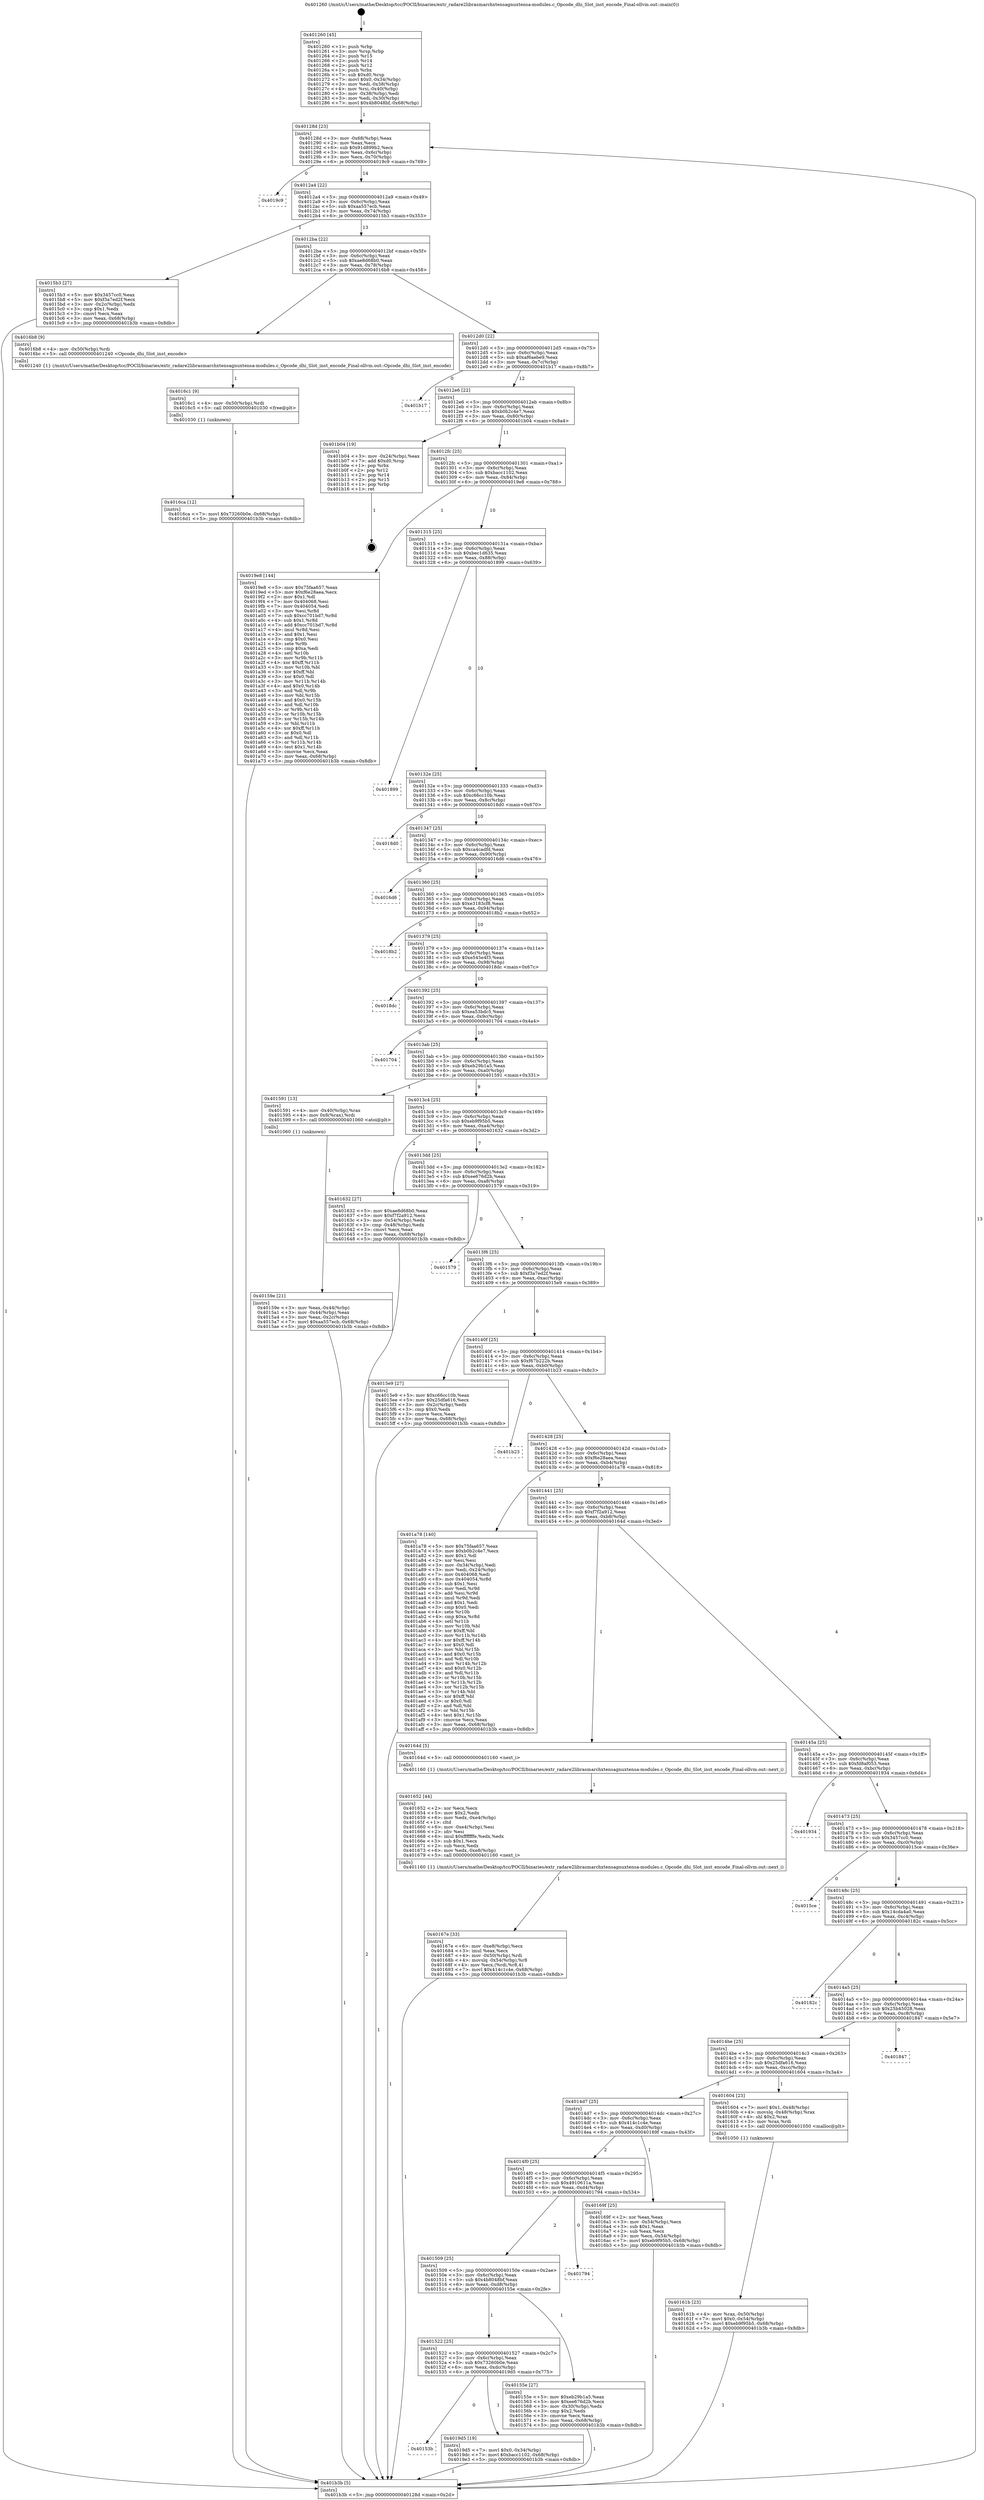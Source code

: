 digraph "0x401260" {
  label = "0x401260 (/mnt/c/Users/mathe/Desktop/tcc/POCII/binaries/extr_radare2librasmarchxtensagnuxtensa-modules.c_Opcode_dhi_Slot_inst_encode_Final-ollvm.out::main(0))"
  labelloc = "t"
  node[shape=record]

  Entry [label="",width=0.3,height=0.3,shape=circle,fillcolor=black,style=filled]
  "0x40128d" [label="{
     0x40128d [23]\l
     | [instrs]\l
     &nbsp;&nbsp;0x40128d \<+3\>: mov -0x68(%rbp),%eax\l
     &nbsp;&nbsp;0x401290 \<+2\>: mov %eax,%ecx\l
     &nbsp;&nbsp;0x401292 \<+6\>: sub $0x91d899b2,%ecx\l
     &nbsp;&nbsp;0x401298 \<+3\>: mov %eax,-0x6c(%rbp)\l
     &nbsp;&nbsp;0x40129b \<+3\>: mov %ecx,-0x70(%rbp)\l
     &nbsp;&nbsp;0x40129e \<+6\>: je 00000000004019c9 \<main+0x769\>\l
  }"]
  "0x4019c9" [label="{
     0x4019c9\l
  }", style=dashed]
  "0x4012a4" [label="{
     0x4012a4 [22]\l
     | [instrs]\l
     &nbsp;&nbsp;0x4012a4 \<+5\>: jmp 00000000004012a9 \<main+0x49\>\l
     &nbsp;&nbsp;0x4012a9 \<+3\>: mov -0x6c(%rbp),%eax\l
     &nbsp;&nbsp;0x4012ac \<+5\>: sub $0xaa557ecb,%eax\l
     &nbsp;&nbsp;0x4012b1 \<+3\>: mov %eax,-0x74(%rbp)\l
     &nbsp;&nbsp;0x4012b4 \<+6\>: je 00000000004015b3 \<main+0x353\>\l
  }"]
  Exit [label="",width=0.3,height=0.3,shape=circle,fillcolor=black,style=filled,peripheries=2]
  "0x4015b3" [label="{
     0x4015b3 [27]\l
     | [instrs]\l
     &nbsp;&nbsp;0x4015b3 \<+5\>: mov $0x3457cc0,%eax\l
     &nbsp;&nbsp;0x4015b8 \<+5\>: mov $0xf3a7ed2f,%ecx\l
     &nbsp;&nbsp;0x4015bd \<+3\>: mov -0x2c(%rbp),%edx\l
     &nbsp;&nbsp;0x4015c0 \<+3\>: cmp $0x1,%edx\l
     &nbsp;&nbsp;0x4015c3 \<+3\>: cmovl %ecx,%eax\l
     &nbsp;&nbsp;0x4015c6 \<+3\>: mov %eax,-0x68(%rbp)\l
     &nbsp;&nbsp;0x4015c9 \<+5\>: jmp 0000000000401b3b \<main+0x8db\>\l
  }"]
  "0x4012ba" [label="{
     0x4012ba [22]\l
     | [instrs]\l
     &nbsp;&nbsp;0x4012ba \<+5\>: jmp 00000000004012bf \<main+0x5f\>\l
     &nbsp;&nbsp;0x4012bf \<+3\>: mov -0x6c(%rbp),%eax\l
     &nbsp;&nbsp;0x4012c2 \<+5\>: sub $0xae8d68b0,%eax\l
     &nbsp;&nbsp;0x4012c7 \<+3\>: mov %eax,-0x78(%rbp)\l
     &nbsp;&nbsp;0x4012ca \<+6\>: je 00000000004016b8 \<main+0x458\>\l
  }"]
  "0x40153b" [label="{
     0x40153b\l
  }", style=dashed]
  "0x4016b8" [label="{
     0x4016b8 [9]\l
     | [instrs]\l
     &nbsp;&nbsp;0x4016b8 \<+4\>: mov -0x50(%rbp),%rdi\l
     &nbsp;&nbsp;0x4016bc \<+5\>: call 0000000000401240 \<Opcode_dhi_Slot_inst_encode\>\l
     | [calls]\l
     &nbsp;&nbsp;0x401240 \{1\} (/mnt/c/Users/mathe/Desktop/tcc/POCII/binaries/extr_radare2librasmarchxtensagnuxtensa-modules.c_Opcode_dhi_Slot_inst_encode_Final-ollvm.out::Opcode_dhi_Slot_inst_encode)\l
  }"]
  "0x4012d0" [label="{
     0x4012d0 [22]\l
     | [instrs]\l
     &nbsp;&nbsp;0x4012d0 \<+5\>: jmp 00000000004012d5 \<main+0x75\>\l
     &nbsp;&nbsp;0x4012d5 \<+3\>: mov -0x6c(%rbp),%eax\l
     &nbsp;&nbsp;0x4012d8 \<+5\>: sub $0xaf6aebe9,%eax\l
     &nbsp;&nbsp;0x4012dd \<+3\>: mov %eax,-0x7c(%rbp)\l
     &nbsp;&nbsp;0x4012e0 \<+6\>: je 0000000000401b17 \<main+0x8b7\>\l
  }"]
  "0x4019d5" [label="{
     0x4019d5 [19]\l
     | [instrs]\l
     &nbsp;&nbsp;0x4019d5 \<+7\>: movl $0x0,-0x34(%rbp)\l
     &nbsp;&nbsp;0x4019dc \<+7\>: movl $0xbacc1102,-0x68(%rbp)\l
     &nbsp;&nbsp;0x4019e3 \<+5\>: jmp 0000000000401b3b \<main+0x8db\>\l
  }"]
  "0x401b17" [label="{
     0x401b17\l
  }", style=dashed]
  "0x4012e6" [label="{
     0x4012e6 [22]\l
     | [instrs]\l
     &nbsp;&nbsp;0x4012e6 \<+5\>: jmp 00000000004012eb \<main+0x8b\>\l
     &nbsp;&nbsp;0x4012eb \<+3\>: mov -0x6c(%rbp),%eax\l
     &nbsp;&nbsp;0x4012ee \<+5\>: sub $0xb0b2c4e7,%eax\l
     &nbsp;&nbsp;0x4012f3 \<+3\>: mov %eax,-0x80(%rbp)\l
     &nbsp;&nbsp;0x4012f6 \<+6\>: je 0000000000401b04 \<main+0x8a4\>\l
  }"]
  "0x4016ca" [label="{
     0x4016ca [12]\l
     | [instrs]\l
     &nbsp;&nbsp;0x4016ca \<+7\>: movl $0x73260b0e,-0x68(%rbp)\l
     &nbsp;&nbsp;0x4016d1 \<+5\>: jmp 0000000000401b3b \<main+0x8db\>\l
  }"]
  "0x401b04" [label="{
     0x401b04 [19]\l
     | [instrs]\l
     &nbsp;&nbsp;0x401b04 \<+3\>: mov -0x24(%rbp),%eax\l
     &nbsp;&nbsp;0x401b07 \<+7\>: add $0xd0,%rsp\l
     &nbsp;&nbsp;0x401b0e \<+1\>: pop %rbx\l
     &nbsp;&nbsp;0x401b0f \<+2\>: pop %r12\l
     &nbsp;&nbsp;0x401b11 \<+2\>: pop %r14\l
     &nbsp;&nbsp;0x401b13 \<+2\>: pop %r15\l
     &nbsp;&nbsp;0x401b15 \<+1\>: pop %rbp\l
     &nbsp;&nbsp;0x401b16 \<+1\>: ret\l
  }"]
  "0x4012fc" [label="{
     0x4012fc [25]\l
     | [instrs]\l
     &nbsp;&nbsp;0x4012fc \<+5\>: jmp 0000000000401301 \<main+0xa1\>\l
     &nbsp;&nbsp;0x401301 \<+3\>: mov -0x6c(%rbp),%eax\l
     &nbsp;&nbsp;0x401304 \<+5\>: sub $0xbacc1102,%eax\l
     &nbsp;&nbsp;0x401309 \<+6\>: mov %eax,-0x84(%rbp)\l
     &nbsp;&nbsp;0x40130f \<+6\>: je 00000000004019e8 \<main+0x788\>\l
  }"]
  "0x4016c1" [label="{
     0x4016c1 [9]\l
     | [instrs]\l
     &nbsp;&nbsp;0x4016c1 \<+4\>: mov -0x50(%rbp),%rdi\l
     &nbsp;&nbsp;0x4016c5 \<+5\>: call 0000000000401030 \<free@plt\>\l
     | [calls]\l
     &nbsp;&nbsp;0x401030 \{1\} (unknown)\l
  }"]
  "0x4019e8" [label="{
     0x4019e8 [144]\l
     | [instrs]\l
     &nbsp;&nbsp;0x4019e8 \<+5\>: mov $0x75faa657,%eax\l
     &nbsp;&nbsp;0x4019ed \<+5\>: mov $0xf6e28aea,%ecx\l
     &nbsp;&nbsp;0x4019f2 \<+2\>: mov $0x1,%dl\l
     &nbsp;&nbsp;0x4019f4 \<+7\>: mov 0x404068,%esi\l
     &nbsp;&nbsp;0x4019fb \<+7\>: mov 0x404054,%edi\l
     &nbsp;&nbsp;0x401a02 \<+3\>: mov %esi,%r8d\l
     &nbsp;&nbsp;0x401a05 \<+7\>: sub $0xcc701bd7,%r8d\l
     &nbsp;&nbsp;0x401a0c \<+4\>: sub $0x1,%r8d\l
     &nbsp;&nbsp;0x401a10 \<+7\>: add $0xcc701bd7,%r8d\l
     &nbsp;&nbsp;0x401a17 \<+4\>: imul %r8d,%esi\l
     &nbsp;&nbsp;0x401a1b \<+3\>: and $0x1,%esi\l
     &nbsp;&nbsp;0x401a1e \<+3\>: cmp $0x0,%esi\l
     &nbsp;&nbsp;0x401a21 \<+4\>: sete %r9b\l
     &nbsp;&nbsp;0x401a25 \<+3\>: cmp $0xa,%edi\l
     &nbsp;&nbsp;0x401a28 \<+4\>: setl %r10b\l
     &nbsp;&nbsp;0x401a2c \<+3\>: mov %r9b,%r11b\l
     &nbsp;&nbsp;0x401a2f \<+4\>: xor $0xff,%r11b\l
     &nbsp;&nbsp;0x401a33 \<+3\>: mov %r10b,%bl\l
     &nbsp;&nbsp;0x401a36 \<+3\>: xor $0xff,%bl\l
     &nbsp;&nbsp;0x401a39 \<+3\>: xor $0x0,%dl\l
     &nbsp;&nbsp;0x401a3c \<+3\>: mov %r11b,%r14b\l
     &nbsp;&nbsp;0x401a3f \<+4\>: and $0x0,%r14b\l
     &nbsp;&nbsp;0x401a43 \<+3\>: and %dl,%r9b\l
     &nbsp;&nbsp;0x401a46 \<+3\>: mov %bl,%r15b\l
     &nbsp;&nbsp;0x401a49 \<+4\>: and $0x0,%r15b\l
     &nbsp;&nbsp;0x401a4d \<+3\>: and %dl,%r10b\l
     &nbsp;&nbsp;0x401a50 \<+3\>: or %r9b,%r14b\l
     &nbsp;&nbsp;0x401a53 \<+3\>: or %r10b,%r15b\l
     &nbsp;&nbsp;0x401a56 \<+3\>: xor %r15b,%r14b\l
     &nbsp;&nbsp;0x401a59 \<+3\>: or %bl,%r11b\l
     &nbsp;&nbsp;0x401a5c \<+4\>: xor $0xff,%r11b\l
     &nbsp;&nbsp;0x401a60 \<+3\>: or $0x0,%dl\l
     &nbsp;&nbsp;0x401a63 \<+3\>: and %dl,%r11b\l
     &nbsp;&nbsp;0x401a66 \<+3\>: or %r11b,%r14b\l
     &nbsp;&nbsp;0x401a69 \<+4\>: test $0x1,%r14b\l
     &nbsp;&nbsp;0x401a6d \<+3\>: cmovne %ecx,%eax\l
     &nbsp;&nbsp;0x401a70 \<+3\>: mov %eax,-0x68(%rbp)\l
     &nbsp;&nbsp;0x401a73 \<+5\>: jmp 0000000000401b3b \<main+0x8db\>\l
  }"]
  "0x401315" [label="{
     0x401315 [25]\l
     | [instrs]\l
     &nbsp;&nbsp;0x401315 \<+5\>: jmp 000000000040131a \<main+0xba\>\l
     &nbsp;&nbsp;0x40131a \<+3\>: mov -0x6c(%rbp),%eax\l
     &nbsp;&nbsp;0x40131d \<+5\>: sub $0xbec1d635,%eax\l
     &nbsp;&nbsp;0x401322 \<+6\>: mov %eax,-0x88(%rbp)\l
     &nbsp;&nbsp;0x401328 \<+6\>: je 0000000000401899 \<main+0x639\>\l
  }"]
  "0x40167e" [label="{
     0x40167e [33]\l
     | [instrs]\l
     &nbsp;&nbsp;0x40167e \<+6\>: mov -0xe8(%rbp),%ecx\l
     &nbsp;&nbsp;0x401684 \<+3\>: imul %eax,%ecx\l
     &nbsp;&nbsp;0x401687 \<+4\>: mov -0x50(%rbp),%rdi\l
     &nbsp;&nbsp;0x40168b \<+4\>: movslq -0x54(%rbp),%r8\l
     &nbsp;&nbsp;0x40168f \<+4\>: mov %ecx,(%rdi,%r8,4)\l
     &nbsp;&nbsp;0x401693 \<+7\>: movl $0x414c1c4e,-0x68(%rbp)\l
     &nbsp;&nbsp;0x40169a \<+5\>: jmp 0000000000401b3b \<main+0x8db\>\l
  }"]
  "0x401899" [label="{
     0x401899\l
  }", style=dashed]
  "0x40132e" [label="{
     0x40132e [25]\l
     | [instrs]\l
     &nbsp;&nbsp;0x40132e \<+5\>: jmp 0000000000401333 \<main+0xd3\>\l
     &nbsp;&nbsp;0x401333 \<+3\>: mov -0x6c(%rbp),%eax\l
     &nbsp;&nbsp;0x401336 \<+5\>: sub $0xc66cc10b,%eax\l
     &nbsp;&nbsp;0x40133b \<+6\>: mov %eax,-0x8c(%rbp)\l
     &nbsp;&nbsp;0x401341 \<+6\>: je 00000000004018d0 \<main+0x670\>\l
  }"]
  "0x401652" [label="{
     0x401652 [44]\l
     | [instrs]\l
     &nbsp;&nbsp;0x401652 \<+2\>: xor %ecx,%ecx\l
     &nbsp;&nbsp;0x401654 \<+5\>: mov $0x2,%edx\l
     &nbsp;&nbsp;0x401659 \<+6\>: mov %edx,-0xe4(%rbp)\l
     &nbsp;&nbsp;0x40165f \<+1\>: cltd\l
     &nbsp;&nbsp;0x401660 \<+6\>: mov -0xe4(%rbp),%esi\l
     &nbsp;&nbsp;0x401666 \<+2\>: idiv %esi\l
     &nbsp;&nbsp;0x401668 \<+6\>: imul $0xfffffffe,%edx,%edx\l
     &nbsp;&nbsp;0x40166e \<+3\>: sub $0x1,%ecx\l
     &nbsp;&nbsp;0x401671 \<+2\>: sub %ecx,%edx\l
     &nbsp;&nbsp;0x401673 \<+6\>: mov %edx,-0xe8(%rbp)\l
     &nbsp;&nbsp;0x401679 \<+5\>: call 0000000000401160 \<next_i\>\l
     | [calls]\l
     &nbsp;&nbsp;0x401160 \{1\} (/mnt/c/Users/mathe/Desktop/tcc/POCII/binaries/extr_radare2librasmarchxtensagnuxtensa-modules.c_Opcode_dhi_Slot_inst_encode_Final-ollvm.out::next_i)\l
  }"]
  "0x4018d0" [label="{
     0x4018d0\l
  }", style=dashed]
  "0x401347" [label="{
     0x401347 [25]\l
     | [instrs]\l
     &nbsp;&nbsp;0x401347 \<+5\>: jmp 000000000040134c \<main+0xec\>\l
     &nbsp;&nbsp;0x40134c \<+3\>: mov -0x6c(%rbp),%eax\l
     &nbsp;&nbsp;0x40134f \<+5\>: sub $0xca4cadfd,%eax\l
     &nbsp;&nbsp;0x401354 \<+6\>: mov %eax,-0x90(%rbp)\l
     &nbsp;&nbsp;0x40135a \<+6\>: je 00000000004016d6 \<main+0x476\>\l
  }"]
  "0x40161b" [label="{
     0x40161b [23]\l
     | [instrs]\l
     &nbsp;&nbsp;0x40161b \<+4\>: mov %rax,-0x50(%rbp)\l
     &nbsp;&nbsp;0x40161f \<+7\>: movl $0x0,-0x54(%rbp)\l
     &nbsp;&nbsp;0x401626 \<+7\>: movl $0xeb9f95b5,-0x68(%rbp)\l
     &nbsp;&nbsp;0x40162d \<+5\>: jmp 0000000000401b3b \<main+0x8db\>\l
  }"]
  "0x4016d6" [label="{
     0x4016d6\l
  }", style=dashed]
  "0x401360" [label="{
     0x401360 [25]\l
     | [instrs]\l
     &nbsp;&nbsp;0x401360 \<+5\>: jmp 0000000000401365 \<main+0x105\>\l
     &nbsp;&nbsp;0x401365 \<+3\>: mov -0x6c(%rbp),%eax\l
     &nbsp;&nbsp;0x401368 \<+5\>: sub $0xe3183cf8,%eax\l
     &nbsp;&nbsp;0x40136d \<+6\>: mov %eax,-0x94(%rbp)\l
     &nbsp;&nbsp;0x401373 \<+6\>: je 00000000004018b2 \<main+0x652\>\l
  }"]
  "0x40159e" [label="{
     0x40159e [21]\l
     | [instrs]\l
     &nbsp;&nbsp;0x40159e \<+3\>: mov %eax,-0x44(%rbp)\l
     &nbsp;&nbsp;0x4015a1 \<+3\>: mov -0x44(%rbp),%eax\l
     &nbsp;&nbsp;0x4015a4 \<+3\>: mov %eax,-0x2c(%rbp)\l
     &nbsp;&nbsp;0x4015a7 \<+7\>: movl $0xaa557ecb,-0x68(%rbp)\l
     &nbsp;&nbsp;0x4015ae \<+5\>: jmp 0000000000401b3b \<main+0x8db\>\l
  }"]
  "0x4018b2" [label="{
     0x4018b2\l
  }", style=dashed]
  "0x401379" [label="{
     0x401379 [25]\l
     | [instrs]\l
     &nbsp;&nbsp;0x401379 \<+5\>: jmp 000000000040137e \<main+0x11e\>\l
     &nbsp;&nbsp;0x40137e \<+3\>: mov -0x6c(%rbp),%eax\l
     &nbsp;&nbsp;0x401381 \<+5\>: sub $0xe545e4f3,%eax\l
     &nbsp;&nbsp;0x401386 \<+6\>: mov %eax,-0x98(%rbp)\l
     &nbsp;&nbsp;0x40138c \<+6\>: je 00000000004018dc \<main+0x67c\>\l
  }"]
  "0x401260" [label="{
     0x401260 [45]\l
     | [instrs]\l
     &nbsp;&nbsp;0x401260 \<+1\>: push %rbp\l
     &nbsp;&nbsp;0x401261 \<+3\>: mov %rsp,%rbp\l
     &nbsp;&nbsp;0x401264 \<+2\>: push %r15\l
     &nbsp;&nbsp;0x401266 \<+2\>: push %r14\l
     &nbsp;&nbsp;0x401268 \<+2\>: push %r12\l
     &nbsp;&nbsp;0x40126a \<+1\>: push %rbx\l
     &nbsp;&nbsp;0x40126b \<+7\>: sub $0xd0,%rsp\l
     &nbsp;&nbsp;0x401272 \<+7\>: movl $0x0,-0x34(%rbp)\l
     &nbsp;&nbsp;0x401279 \<+3\>: mov %edi,-0x38(%rbp)\l
     &nbsp;&nbsp;0x40127c \<+4\>: mov %rsi,-0x40(%rbp)\l
     &nbsp;&nbsp;0x401280 \<+3\>: mov -0x38(%rbp),%edi\l
     &nbsp;&nbsp;0x401283 \<+3\>: mov %edi,-0x30(%rbp)\l
     &nbsp;&nbsp;0x401286 \<+7\>: movl $0x4b8048bf,-0x68(%rbp)\l
  }"]
  "0x4018dc" [label="{
     0x4018dc\l
  }", style=dashed]
  "0x401392" [label="{
     0x401392 [25]\l
     | [instrs]\l
     &nbsp;&nbsp;0x401392 \<+5\>: jmp 0000000000401397 \<main+0x137\>\l
     &nbsp;&nbsp;0x401397 \<+3\>: mov -0x6c(%rbp),%eax\l
     &nbsp;&nbsp;0x40139a \<+5\>: sub $0xea53bdc5,%eax\l
     &nbsp;&nbsp;0x40139f \<+6\>: mov %eax,-0x9c(%rbp)\l
     &nbsp;&nbsp;0x4013a5 \<+6\>: je 0000000000401704 \<main+0x4a4\>\l
  }"]
  "0x401b3b" [label="{
     0x401b3b [5]\l
     | [instrs]\l
     &nbsp;&nbsp;0x401b3b \<+5\>: jmp 000000000040128d \<main+0x2d\>\l
  }"]
  "0x401704" [label="{
     0x401704\l
  }", style=dashed]
  "0x4013ab" [label="{
     0x4013ab [25]\l
     | [instrs]\l
     &nbsp;&nbsp;0x4013ab \<+5\>: jmp 00000000004013b0 \<main+0x150\>\l
     &nbsp;&nbsp;0x4013b0 \<+3\>: mov -0x6c(%rbp),%eax\l
     &nbsp;&nbsp;0x4013b3 \<+5\>: sub $0xeb29b1a5,%eax\l
     &nbsp;&nbsp;0x4013b8 \<+6\>: mov %eax,-0xa0(%rbp)\l
     &nbsp;&nbsp;0x4013be \<+6\>: je 0000000000401591 \<main+0x331\>\l
  }"]
  "0x401522" [label="{
     0x401522 [25]\l
     | [instrs]\l
     &nbsp;&nbsp;0x401522 \<+5\>: jmp 0000000000401527 \<main+0x2c7\>\l
     &nbsp;&nbsp;0x401527 \<+3\>: mov -0x6c(%rbp),%eax\l
     &nbsp;&nbsp;0x40152a \<+5\>: sub $0x73260b0e,%eax\l
     &nbsp;&nbsp;0x40152f \<+6\>: mov %eax,-0xdc(%rbp)\l
     &nbsp;&nbsp;0x401535 \<+6\>: je 00000000004019d5 \<main+0x775\>\l
  }"]
  "0x401591" [label="{
     0x401591 [13]\l
     | [instrs]\l
     &nbsp;&nbsp;0x401591 \<+4\>: mov -0x40(%rbp),%rax\l
     &nbsp;&nbsp;0x401595 \<+4\>: mov 0x8(%rax),%rdi\l
     &nbsp;&nbsp;0x401599 \<+5\>: call 0000000000401060 \<atoi@plt\>\l
     | [calls]\l
     &nbsp;&nbsp;0x401060 \{1\} (unknown)\l
  }"]
  "0x4013c4" [label="{
     0x4013c4 [25]\l
     | [instrs]\l
     &nbsp;&nbsp;0x4013c4 \<+5\>: jmp 00000000004013c9 \<main+0x169\>\l
     &nbsp;&nbsp;0x4013c9 \<+3\>: mov -0x6c(%rbp),%eax\l
     &nbsp;&nbsp;0x4013cc \<+5\>: sub $0xeb9f95b5,%eax\l
     &nbsp;&nbsp;0x4013d1 \<+6\>: mov %eax,-0xa4(%rbp)\l
     &nbsp;&nbsp;0x4013d7 \<+6\>: je 0000000000401632 \<main+0x3d2\>\l
  }"]
  "0x40155e" [label="{
     0x40155e [27]\l
     | [instrs]\l
     &nbsp;&nbsp;0x40155e \<+5\>: mov $0xeb29b1a5,%eax\l
     &nbsp;&nbsp;0x401563 \<+5\>: mov $0xee676d2b,%ecx\l
     &nbsp;&nbsp;0x401568 \<+3\>: mov -0x30(%rbp),%edx\l
     &nbsp;&nbsp;0x40156b \<+3\>: cmp $0x2,%edx\l
     &nbsp;&nbsp;0x40156e \<+3\>: cmovne %ecx,%eax\l
     &nbsp;&nbsp;0x401571 \<+3\>: mov %eax,-0x68(%rbp)\l
     &nbsp;&nbsp;0x401574 \<+5\>: jmp 0000000000401b3b \<main+0x8db\>\l
  }"]
  "0x401632" [label="{
     0x401632 [27]\l
     | [instrs]\l
     &nbsp;&nbsp;0x401632 \<+5\>: mov $0xae8d68b0,%eax\l
     &nbsp;&nbsp;0x401637 \<+5\>: mov $0xf7f2a912,%ecx\l
     &nbsp;&nbsp;0x40163c \<+3\>: mov -0x54(%rbp),%edx\l
     &nbsp;&nbsp;0x40163f \<+3\>: cmp -0x48(%rbp),%edx\l
     &nbsp;&nbsp;0x401642 \<+3\>: cmovl %ecx,%eax\l
     &nbsp;&nbsp;0x401645 \<+3\>: mov %eax,-0x68(%rbp)\l
     &nbsp;&nbsp;0x401648 \<+5\>: jmp 0000000000401b3b \<main+0x8db\>\l
  }"]
  "0x4013dd" [label="{
     0x4013dd [25]\l
     | [instrs]\l
     &nbsp;&nbsp;0x4013dd \<+5\>: jmp 00000000004013e2 \<main+0x182\>\l
     &nbsp;&nbsp;0x4013e2 \<+3\>: mov -0x6c(%rbp),%eax\l
     &nbsp;&nbsp;0x4013e5 \<+5\>: sub $0xee676d2b,%eax\l
     &nbsp;&nbsp;0x4013ea \<+6\>: mov %eax,-0xa8(%rbp)\l
     &nbsp;&nbsp;0x4013f0 \<+6\>: je 0000000000401579 \<main+0x319\>\l
  }"]
  "0x401509" [label="{
     0x401509 [25]\l
     | [instrs]\l
     &nbsp;&nbsp;0x401509 \<+5\>: jmp 000000000040150e \<main+0x2ae\>\l
     &nbsp;&nbsp;0x40150e \<+3\>: mov -0x6c(%rbp),%eax\l
     &nbsp;&nbsp;0x401511 \<+5\>: sub $0x4b8048bf,%eax\l
     &nbsp;&nbsp;0x401516 \<+6\>: mov %eax,-0xd8(%rbp)\l
     &nbsp;&nbsp;0x40151c \<+6\>: je 000000000040155e \<main+0x2fe\>\l
  }"]
  "0x401579" [label="{
     0x401579\l
  }", style=dashed]
  "0x4013f6" [label="{
     0x4013f6 [25]\l
     | [instrs]\l
     &nbsp;&nbsp;0x4013f6 \<+5\>: jmp 00000000004013fb \<main+0x19b\>\l
     &nbsp;&nbsp;0x4013fb \<+3\>: mov -0x6c(%rbp),%eax\l
     &nbsp;&nbsp;0x4013fe \<+5\>: sub $0xf3a7ed2f,%eax\l
     &nbsp;&nbsp;0x401403 \<+6\>: mov %eax,-0xac(%rbp)\l
     &nbsp;&nbsp;0x401409 \<+6\>: je 00000000004015e9 \<main+0x389\>\l
  }"]
  "0x401794" [label="{
     0x401794\l
  }", style=dashed]
  "0x4015e9" [label="{
     0x4015e9 [27]\l
     | [instrs]\l
     &nbsp;&nbsp;0x4015e9 \<+5\>: mov $0xc66cc10b,%eax\l
     &nbsp;&nbsp;0x4015ee \<+5\>: mov $0x25dfa616,%ecx\l
     &nbsp;&nbsp;0x4015f3 \<+3\>: mov -0x2c(%rbp),%edx\l
     &nbsp;&nbsp;0x4015f6 \<+3\>: cmp $0x0,%edx\l
     &nbsp;&nbsp;0x4015f9 \<+3\>: cmove %ecx,%eax\l
     &nbsp;&nbsp;0x4015fc \<+3\>: mov %eax,-0x68(%rbp)\l
     &nbsp;&nbsp;0x4015ff \<+5\>: jmp 0000000000401b3b \<main+0x8db\>\l
  }"]
  "0x40140f" [label="{
     0x40140f [25]\l
     | [instrs]\l
     &nbsp;&nbsp;0x40140f \<+5\>: jmp 0000000000401414 \<main+0x1b4\>\l
     &nbsp;&nbsp;0x401414 \<+3\>: mov -0x6c(%rbp),%eax\l
     &nbsp;&nbsp;0x401417 \<+5\>: sub $0xf67b222b,%eax\l
     &nbsp;&nbsp;0x40141c \<+6\>: mov %eax,-0xb0(%rbp)\l
     &nbsp;&nbsp;0x401422 \<+6\>: je 0000000000401b23 \<main+0x8c3\>\l
  }"]
  "0x4014f0" [label="{
     0x4014f0 [25]\l
     | [instrs]\l
     &nbsp;&nbsp;0x4014f0 \<+5\>: jmp 00000000004014f5 \<main+0x295\>\l
     &nbsp;&nbsp;0x4014f5 \<+3\>: mov -0x6c(%rbp),%eax\l
     &nbsp;&nbsp;0x4014f8 \<+5\>: sub $0x4910611a,%eax\l
     &nbsp;&nbsp;0x4014fd \<+6\>: mov %eax,-0xd4(%rbp)\l
     &nbsp;&nbsp;0x401503 \<+6\>: je 0000000000401794 \<main+0x534\>\l
  }"]
  "0x401b23" [label="{
     0x401b23\l
  }", style=dashed]
  "0x401428" [label="{
     0x401428 [25]\l
     | [instrs]\l
     &nbsp;&nbsp;0x401428 \<+5\>: jmp 000000000040142d \<main+0x1cd\>\l
     &nbsp;&nbsp;0x40142d \<+3\>: mov -0x6c(%rbp),%eax\l
     &nbsp;&nbsp;0x401430 \<+5\>: sub $0xf6e28aea,%eax\l
     &nbsp;&nbsp;0x401435 \<+6\>: mov %eax,-0xb4(%rbp)\l
     &nbsp;&nbsp;0x40143b \<+6\>: je 0000000000401a78 \<main+0x818\>\l
  }"]
  "0x40169f" [label="{
     0x40169f [25]\l
     | [instrs]\l
     &nbsp;&nbsp;0x40169f \<+2\>: xor %eax,%eax\l
     &nbsp;&nbsp;0x4016a1 \<+3\>: mov -0x54(%rbp),%ecx\l
     &nbsp;&nbsp;0x4016a4 \<+3\>: sub $0x1,%eax\l
     &nbsp;&nbsp;0x4016a7 \<+2\>: sub %eax,%ecx\l
     &nbsp;&nbsp;0x4016a9 \<+3\>: mov %ecx,-0x54(%rbp)\l
     &nbsp;&nbsp;0x4016ac \<+7\>: movl $0xeb9f95b5,-0x68(%rbp)\l
     &nbsp;&nbsp;0x4016b3 \<+5\>: jmp 0000000000401b3b \<main+0x8db\>\l
  }"]
  "0x401a78" [label="{
     0x401a78 [140]\l
     | [instrs]\l
     &nbsp;&nbsp;0x401a78 \<+5\>: mov $0x75faa657,%eax\l
     &nbsp;&nbsp;0x401a7d \<+5\>: mov $0xb0b2c4e7,%ecx\l
     &nbsp;&nbsp;0x401a82 \<+2\>: mov $0x1,%dl\l
     &nbsp;&nbsp;0x401a84 \<+2\>: xor %esi,%esi\l
     &nbsp;&nbsp;0x401a86 \<+3\>: mov -0x34(%rbp),%edi\l
     &nbsp;&nbsp;0x401a89 \<+3\>: mov %edi,-0x24(%rbp)\l
     &nbsp;&nbsp;0x401a8c \<+7\>: mov 0x404068,%edi\l
     &nbsp;&nbsp;0x401a93 \<+8\>: mov 0x404054,%r8d\l
     &nbsp;&nbsp;0x401a9b \<+3\>: sub $0x1,%esi\l
     &nbsp;&nbsp;0x401a9e \<+3\>: mov %edi,%r9d\l
     &nbsp;&nbsp;0x401aa1 \<+3\>: add %esi,%r9d\l
     &nbsp;&nbsp;0x401aa4 \<+4\>: imul %r9d,%edi\l
     &nbsp;&nbsp;0x401aa8 \<+3\>: and $0x1,%edi\l
     &nbsp;&nbsp;0x401aab \<+3\>: cmp $0x0,%edi\l
     &nbsp;&nbsp;0x401aae \<+4\>: sete %r10b\l
     &nbsp;&nbsp;0x401ab2 \<+4\>: cmp $0xa,%r8d\l
     &nbsp;&nbsp;0x401ab6 \<+4\>: setl %r11b\l
     &nbsp;&nbsp;0x401aba \<+3\>: mov %r10b,%bl\l
     &nbsp;&nbsp;0x401abd \<+3\>: xor $0xff,%bl\l
     &nbsp;&nbsp;0x401ac0 \<+3\>: mov %r11b,%r14b\l
     &nbsp;&nbsp;0x401ac3 \<+4\>: xor $0xff,%r14b\l
     &nbsp;&nbsp;0x401ac7 \<+3\>: xor $0x0,%dl\l
     &nbsp;&nbsp;0x401aca \<+3\>: mov %bl,%r15b\l
     &nbsp;&nbsp;0x401acd \<+4\>: and $0x0,%r15b\l
     &nbsp;&nbsp;0x401ad1 \<+3\>: and %dl,%r10b\l
     &nbsp;&nbsp;0x401ad4 \<+3\>: mov %r14b,%r12b\l
     &nbsp;&nbsp;0x401ad7 \<+4\>: and $0x0,%r12b\l
     &nbsp;&nbsp;0x401adb \<+3\>: and %dl,%r11b\l
     &nbsp;&nbsp;0x401ade \<+3\>: or %r10b,%r15b\l
     &nbsp;&nbsp;0x401ae1 \<+3\>: or %r11b,%r12b\l
     &nbsp;&nbsp;0x401ae4 \<+3\>: xor %r12b,%r15b\l
     &nbsp;&nbsp;0x401ae7 \<+3\>: or %r14b,%bl\l
     &nbsp;&nbsp;0x401aea \<+3\>: xor $0xff,%bl\l
     &nbsp;&nbsp;0x401aed \<+3\>: or $0x0,%dl\l
     &nbsp;&nbsp;0x401af0 \<+2\>: and %dl,%bl\l
     &nbsp;&nbsp;0x401af2 \<+3\>: or %bl,%r15b\l
     &nbsp;&nbsp;0x401af5 \<+4\>: test $0x1,%r15b\l
     &nbsp;&nbsp;0x401af9 \<+3\>: cmovne %ecx,%eax\l
     &nbsp;&nbsp;0x401afc \<+3\>: mov %eax,-0x68(%rbp)\l
     &nbsp;&nbsp;0x401aff \<+5\>: jmp 0000000000401b3b \<main+0x8db\>\l
  }"]
  "0x401441" [label="{
     0x401441 [25]\l
     | [instrs]\l
     &nbsp;&nbsp;0x401441 \<+5\>: jmp 0000000000401446 \<main+0x1e6\>\l
     &nbsp;&nbsp;0x401446 \<+3\>: mov -0x6c(%rbp),%eax\l
     &nbsp;&nbsp;0x401449 \<+5\>: sub $0xf7f2a912,%eax\l
     &nbsp;&nbsp;0x40144e \<+6\>: mov %eax,-0xb8(%rbp)\l
     &nbsp;&nbsp;0x401454 \<+6\>: je 000000000040164d \<main+0x3ed\>\l
  }"]
  "0x4014d7" [label="{
     0x4014d7 [25]\l
     | [instrs]\l
     &nbsp;&nbsp;0x4014d7 \<+5\>: jmp 00000000004014dc \<main+0x27c\>\l
     &nbsp;&nbsp;0x4014dc \<+3\>: mov -0x6c(%rbp),%eax\l
     &nbsp;&nbsp;0x4014df \<+5\>: sub $0x414c1c4e,%eax\l
     &nbsp;&nbsp;0x4014e4 \<+6\>: mov %eax,-0xd0(%rbp)\l
     &nbsp;&nbsp;0x4014ea \<+6\>: je 000000000040169f \<main+0x43f\>\l
  }"]
  "0x40164d" [label="{
     0x40164d [5]\l
     | [instrs]\l
     &nbsp;&nbsp;0x40164d \<+5\>: call 0000000000401160 \<next_i\>\l
     | [calls]\l
     &nbsp;&nbsp;0x401160 \{1\} (/mnt/c/Users/mathe/Desktop/tcc/POCII/binaries/extr_radare2librasmarchxtensagnuxtensa-modules.c_Opcode_dhi_Slot_inst_encode_Final-ollvm.out::next_i)\l
  }"]
  "0x40145a" [label="{
     0x40145a [25]\l
     | [instrs]\l
     &nbsp;&nbsp;0x40145a \<+5\>: jmp 000000000040145f \<main+0x1ff\>\l
     &nbsp;&nbsp;0x40145f \<+3\>: mov -0x6c(%rbp),%eax\l
     &nbsp;&nbsp;0x401462 \<+5\>: sub $0xfd8af053,%eax\l
     &nbsp;&nbsp;0x401467 \<+6\>: mov %eax,-0xbc(%rbp)\l
     &nbsp;&nbsp;0x40146d \<+6\>: je 0000000000401934 \<main+0x6d4\>\l
  }"]
  "0x401604" [label="{
     0x401604 [23]\l
     | [instrs]\l
     &nbsp;&nbsp;0x401604 \<+7\>: movl $0x1,-0x48(%rbp)\l
     &nbsp;&nbsp;0x40160b \<+4\>: movslq -0x48(%rbp),%rax\l
     &nbsp;&nbsp;0x40160f \<+4\>: shl $0x2,%rax\l
     &nbsp;&nbsp;0x401613 \<+3\>: mov %rax,%rdi\l
     &nbsp;&nbsp;0x401616 \<+5\>: call 0000000000401050 \<malloc@plt\>\l
     | [calls]\l
     &nbsp;&nbsp;0x401050 \{1\} (unknown)\l
  }"]
  "0x401934" [label="{
     0x401934\l
  }", style=dashed]
  "0x401473" [label="{
     0x401473 [25]\l
     | [instrs]\l
     &nbsp;&nbsp;0x401473 \<+5\>: jmp 0000000000401478 \<main+0x218\>\l
     &nbsp;&nbsp;0x401478 \<+3\>: mov -0x6c(%rbp),%eax\l
     &nbsp;&nbsp;0x40147b \<+5\>: sub $0x3457cc0,%eax\l
     &nbsp;&nbsp;0x401480 \<+6\>: mov %eax,-0xc0(%rbp)\l
     &nbsp;&nbsp;0x401486 \<+6\>: je 00000000004015ce \<main+0x36e\>\l
  }"]
  "0x4014be" [label="{
     0x4014be [25]\l
     | [instrs]\l
     &nbsp;&nbsp;0x4014be \<+5\>: jmp 00000000004014c3 \<main+0x263\>\l
     &nbsp;&nbsp;0x4014c3 \<+3\>: mov -0x6c(%rbp),%eax\l
     &nbsp;&nbsp;0x4014c6 \<+5\>: sub $0x25dfa616,%eax\l
     &nbsp;&nbsp;0x4014cb \<+6\>: mov %eax,-0xcc(%rbp)\l
     &nbsp;&nbsp;0x4014d1 \<+6\>: je 0000000000401604 \<main+0x3a4\>\l
  }"]
  "0x4015ce" [label="{
     0x4015ce\l
  }", style=dashed]
  "0x40148c" [label="{
     0x40148c [25]\l
     | [instrs]\l
     &nbsp;&nbsp;0x40148c \<+5\>: jmp 0000000000401491 \<main+0x231\>\l
     &nbsp;&nbsp;0x401491 \<+3\>: mov -0x6c(%rbp),%eax\l
     &nbsp;&nbsp;0x401494 \<+5\>: sub $0x14cda4a0,%eax\l
     &nbsp;&nbsp;0x401499 \<+6\>: mov %eax,-0xc4(%rbp)\l
     &nbsp;&nbsp;0x40149f \<+6\>: je 000000000040182c \<main+0x5cc\>\l
  }"]
  "0x401847" [label="{
     0x401847\l
  }", style=dashed]
  "0x40182c" [label="{
     0x40182c\l
  }", style=dashed]
  "0x4014a5" [label="{
     0x4014a5 [25]\l
     | [instrs]\l
     &nbsp;&nbsp;0x4014a5 \<+5\>: jmp 00000000004014aa \<main+0x24a\>\l
     &nbsp;&nbsp;0x4014aa \<+3\>: mov -0x6c(%rbp),%eax\l
     &nbsp;&nbsp;0x4014ad \<+5\>: sub $0x25b45028,%eax\l
     &nbsp;&nbsp;0x4014b2 \<+6\>: mov %eax,-0xc8(%rbp)\l
     &nbsp;&nbsp;0x4014b8 \<+6\>: je 0000000000401847 \<main+0x5e7\>\l
  }"]
  Entry -> "0x401260" [label=" 1"]
  "0x40128d" -> "0x4019c9" [label=" 0"]
  "0x40128d" -> "0x4012a4" [label=" 14"]
  "0x401b04" -> Exit [label=" 1"]
  "0x4012a4" -> "0x4015b3" [label=" 1"]
  "0x4012a4" -> "0x4012ba" [label=" 13"]
  "0x401a78" -> "0x401b3b" [label=" 1"]
  "0x4012ba" -> "0x4016b8" [label=" 1"]
  "0x4012ba" -> "0x4012d0" [label=" 12"]
  "0x4019e8" -> "0x401b3b" [label=" 1"]
  "0x4012d0" -> "0x401b17" [label=" 0"]
  "0x4012d0" -> "0x4012e6" [label=" 12"]
  "0x4019d5" -> "0x401b3b" [label=" 1"]
  "0x4012e6" -> "0x401b04" [label=" 1"]
  "0x4012e6" -> "0x4012fc" [label=" 11"]
  "0x401522" -> "0x4019d5" [label=" 1"]
  "0x4012fc" -> "0x4019e8" [label=" 1"]
  "0x4012fc" -> "0x401315" [label=" 10"]
  "0x401522" -> "0x40153b" [label=" 0"]
  "0x401315" -> "0x401899" [label=" 0"]
  "0x401315" -> "0x40132e" [label=" 10"]
  "0x4016ca" -> "0x401b3b" [label=" 1"]
  "0x40132e" -> "0x4018d0" [label=" 0"]
  "0x40132e" -> "0x401347" [label=" 10"]
  "0x4016c1" -> "0x4016ca" [label=" 1"]
  "0x401347" -> "0x4016d6" [label=" 0"]
  "0x401347" -> "0x401360" [label=" 10"]
  "0x4016b8" -> "0x4016c1" [label=" 1"]
  "0x401360" -> "0x4018b2" [label=" 0"]
  "0x401360" -> "0x401379" [label=" 10"]
  "0x40169f" -> "0x401b3b" [label=" 1"]
  "0x401379" -> "0x4018dc" [label=" 0"]
  "0x401379" -> "0x401392" [label=" 10"]
  "0x40167e" -> "0x401b3b" [label=" 1"]
  "0x401392" -> "0x401704" [label=" 0"]
  "0x401392" -> "0x4013ab" [label=" 10"]
  "0x401652" -> "0x40167e" [label=" 1"]
  "0x4013ab" -> "0x401591" [label=" 1"]
  "0x4013ab" -> "0x4013c4" [label=" 9"]
  "0x40164d" -> "0x401652" [label=" 1"]
  "0x4013c4" -> "0x401632" [label=" 2"]
  "0x4013c4" -> "0x4013dd" [label=" 7"]
  "0x401632" -> "0x401b3b" [label=" 2"]
  "0x4013dd" -> "0x401579" [label=" 0"]
  "0x4013dd" -> "0x4013f6" [label=" 7"]
  "0x401604" -> "0x40161b" [label=" 1"]
  "0x4013f6" -> "0x4015e9" [label=" 1"]
  "0x4013f6" -> "0x40140f" [label=" 6"]
  "0x4015e9" -> "0x401b3b" [label=" 1"]
  "0x40140f" -> "0x401b23" [label=" 0"]
  "0x40140f" -> "0x401428" [label=" 6"]
  "0x40159e" -> "0x401b3b" [label=" 1"]
  "0x401428" -> "0x401a78" [label=" 1"]
  "0x401428" -> "0x401441" [label=" 5"]
  "0x401591" -> "0x40159e" [label=" 1"]
  "0x401441" -> "0x40164d" [label=" 1"]
  "0x401441" -> "0x40145a" [label=" 4"]
  "0x401260" -> "0x40128d" [label=" 1"]
  "0x40145a" -> "0x401934" [label=" 0"]
  "0x40145a" -> "0x401473" [label=" 4"]
  "0x40155e" -> "0x401b3b" [label=" 1"]
  "0x401473" -> "0x4015ce" [label=" 0"]
  "0x401473" -> "0x40148c" [label=" 4"]
  "0x401509" -> "0x40155e" [label=" 1"]
  "0x40148c" -> "0x40182c" [label=" 0"]
  "0x40148c" -> "0x4014a5" [label=" 4"]
  "0x40161b" -> "0x401b3b" [label=" 1"]
  "0x4014a5" -> "0x401847" [label=" 0"]
  "0x4014a5" -> "0x4014be" [label=" 4"]
  "0x401509" -> "0x401522" [label=" 1"]
  "0x4014be" -> "0x401604" [label=" 1"]
  "0x4014be" -> "0x4014d7" [label=" 3"]
  "0x401b3b" -> "0x40128d" [label=" 13"]
  "0x4014d7" -> "0x40169f" [label=" 1"]
  "0x4014d7" -> "0x4014f0" [label=" 2"]
  "0x4015b3" -> "0x401b3b" [label=" 1"]
  "0x4014f0" -> "0x401794" [label=" 0"]
  "0x4014f0" -> "0x401509" [label=" 2"]
}

